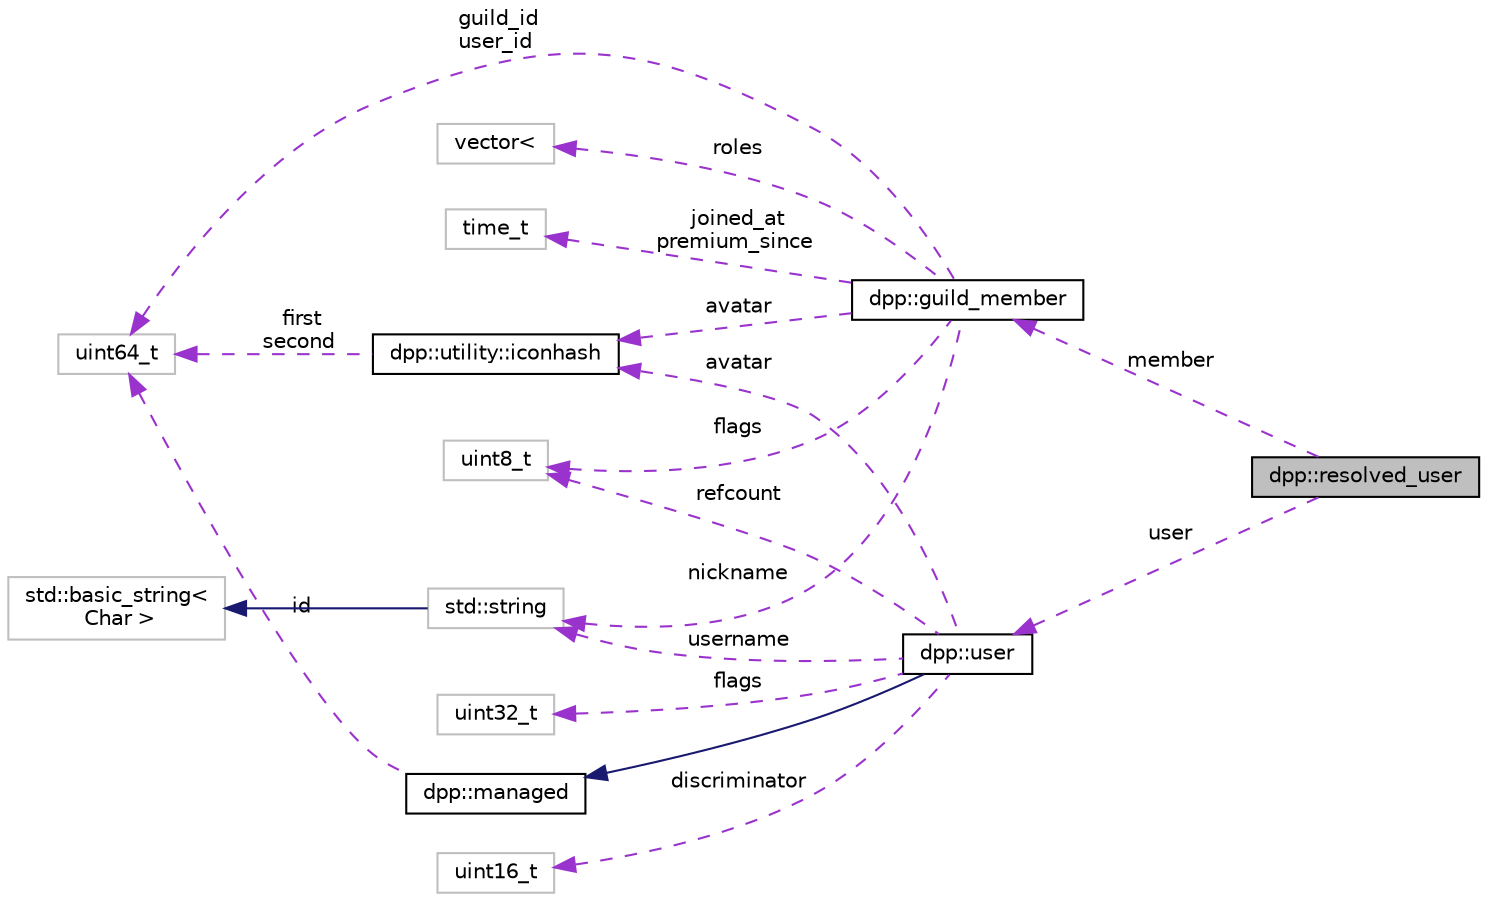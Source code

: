 digraph "dpp::resolved_user"
{
 // INTERACTIVE_SVG=YES
 // LATEX_PDF_SIZE
  bgcolor="transparent";
  edge [fontname="Helvetica",fontsize="10",labelfontname="Helvetica",labelfontsize="10"];
  node [fontname="Helvetica",fontsize="10",shape=record];
  rankdir="LR";
  Node1 [label="dpp::resolved_user",height=0.2,width=0.4,color="black", fillcolor="grey75", style="filled", fontcolor="black",tooltip="dpp::resolved_user contains both a dpp::guild_member and a dpp::user. The user can be used to obtain ..."];
  Node2 -> Node1 [dir="back",color="darkorchid3",fontsize="10",style="dashed",label=" user" ,fontname="Helvetica"];
  Node2 [label="dpp::user",height=0.2,width=0.4,color="black",URL="$classdpp_1_1user.html",tooltip="Represents a user on discord. May or may not be a member of a dpp::guild."];
  Node3 -> Node2 [dir="back",color="midnightblue",fontsize="10",style="solid",fontname="Helvetica"];
  Node3 [label="dpp::managed",height=0.2,width=0.4,color="black",URL="$classdpp_1_1managed.html",tooltip="The managed class is the base class for various types that can be stored in a cache that are identifi..."];
  Node4 -> Node3 [dir="back",color="darkorchid3",fontsize="10",style="dashed",label=" id" ,fontname="Helvetica"];
  Node4 [label="uint64_t",height=0.2,width=0.4,color="grey75",tooltip=" "];
  Node5 -> Node2 [dir="back",color="darkorchid3",fontsize="10",style="dashed",label=" username" ,fontname="Helvetica"];
  Node5 [label="std::string",height=0.2,width=0.4,color="grey75",tooltip=" "];
  Node6 -> Node5 [dir="back",color="midnightblue",fontsize="10",style="solid",fontname="Helvetica"];
  Node6 [label="std::basic_string\<\l Char \>",height=0.2,width=0.4,color="grey75",tooltip=" "];
  Node7 -> Node2 [dir="back",color="darkorchid3",fontsize="10",style="dashed",label=" discriminator" ,fontname="Helvetica"];
  Node7 [label="uint16_t",height=0.2,width=0.4,color="grey75",tooltip=" "];
  Node8 -> Node2 [dir="back",color="darkorchid3",fontsize="10",style="dashed",label=" avatar" ,fontname="Helvetica"];
  Node8 [label="dpp::utility::iconhash",height=0.2,width=0.4,color="black",URL="$structdpp_1_1utility_1_1iconhash.html",tooltip="Store a 128 bit icon hash (profile picture, server icon etc) as a 128 bit binary value made of two ui..."];
  Node4 -> Node8 [dir="back",color="darkorchid3",fontsize="10",style="dashed",label=" first\nsecond" ,fontname="Helvetica"];
  Node9 -> Node2 [dir="back",color="darkorchid3",fontsize="10",style="dashed",label=" flags" ,fontname="Helvetica"];
  Node9 [label="uint32_t",height=0.2,width=0.4,color="grey75",tooltip=" "];
  Node10 -> Node2 [dir="back",color="darkorchid3",fontsize="10",style="dashed",label=" refcount" ,fontname="Helvetica"];
  Node10 [label="uint8_t",height=0.2,width=0.4,color="grey75",tooltip=" "];
  Node11 -> Node1 [dir="back",color="darkorchid3",fontsize="10",style="dashed",label=" member" ,fontname="Helvetica"];
  Node11 [label="dpp::guild_member",height=0.2,width=0.4,color="black",URL="$classdpp_1_1guild__member.html",tooltip="Represents dpp::user membership upon a dpp::guild."];
  Node5 -> Node11 [dir="back",color="darkorchid3",fontsize="10",style="dashed",label=" nickname" ,fontname="Helvetica"];
  Node4 -> Node11 [dir="back",color="darkorchid3",fontsize="10",style="dashed",label=" guild_id\nuser_id" ,fontname="Helvetica"];
  Node12 -> Node11 [dir="back",color="darkorchid3",fontsize="10",style="dashed",label=" roles" ,fontname="Helvetica"];
  Node12 [label="vector\<",height=0.2,width=0.4,color="grey75",tooltip=" "];
  Node13 -> Node11 [dir="back",color="darkorchid3",fontsize="10",style="dashed",label=" joined_at\npremium_since" ,fontname="Helvetica"];
  Node13 [label="time_t",height=0.2,width=0.4,color="grey75",tooltip=" "];
  Node10 -> Node11 [dir="back",color="darkorchid3",fontsize="10",style="dashed",label=" flags" ,fontname="Helvetica"];
  Node8 -> Node11 [dir="back",color="darkorchid3",fontsize="10",style="dashed",label=" avatar" ,fontname="Helvetica"];
}
